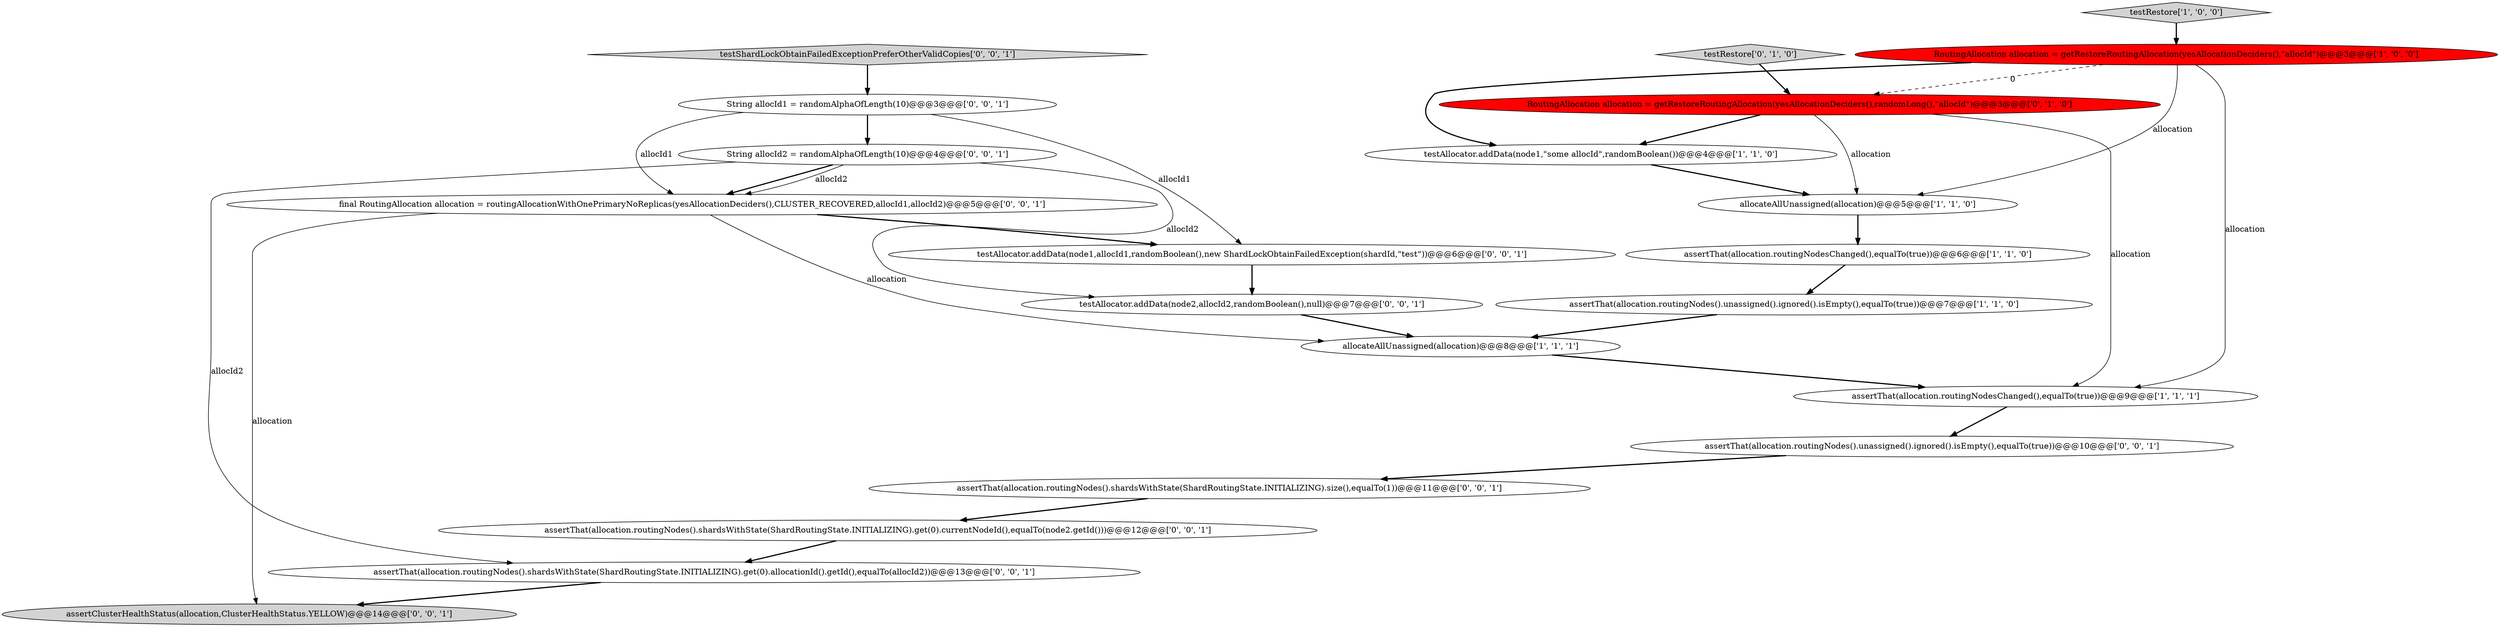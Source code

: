 digraph {
3 [style = filled, label = "RoutingAllocation allocation = getRestoreRoutingAllocation(yesAllocationDeciders(),\"allocId\")@@@3@@@['1', '0', '0']", fillcolor = red, shape = ellipse image = "AAA1AAABBB1BBB"];
20 [style = filled, label = "testShardLockObtainFailedExceptionPreferOtherValidCopies['0', '0', '1']", fillcolor = lightgray, shape = diamond image = "AAA0AAABBB3BBB"];
6 [style = filled, label = "assertThat(allocation.routingNodes().unassigned().ignored().isEmpty(),equalTo(true))@@@7@@@['1', '1', '0']", fillcolor = white, shape = ellipse image = "AAA0AAABBB1BBB"];
8 [style = filled, label = "testRestore['0', '1', '0']", fillcolor = lightgray, shape = diamond image = "AAA0AAABBB2BBB"];
9 [style = filled, label = "RoutingAllocation allocation = getRestoreRoutingAllocation(yesAllocationDeciders(),randomLong(),\"allocId\")@@@3@@@['0', '1', '0']", fillcolor = red, shape = ellipse image = "AAA1AAABBB2BBB"];
15 [style = filled, label = "assertClusterHealthStatus(allocation,ClusterHealthStatus.YELLOW)@@@14@@@['0', '0', '1']", fillcolor = lightgray, shape = ellipse image = "AAA0AAABBB3BBB"];
1 [style = filled, label = "assertThat(allocation.routingNodesChanged(),equalTo(true))@@@6@@@['1', '1', '0']", fillcolor = white, shape = ellipse image = "AAA0AAABBB1BBB"];
4 [style = filled, label = "assertThat(allocation.routingNodesChanged(),equalTo(true))@@@9@@@['1', '1', '1']", fillcolor = white, shape = ellipse image = "AAA0AAABBB1BBB"];
19 [style = filled, label = "assertThat(allocation.routingNodes().shardsWithState(ShardRoutingState.INITIALIZING).size(),equalTo(1))@@@11@@@['0', '0', '1']", fillcolor = white, shape = ellipse image = "AAA0AAABBB3BBB"];
13 [style = filled, label = "final RoutingAllocation allocation = routingAllocationWithOnePrimaryNoReplicas(yesAllocationDeciders(),CLUSTER_RECOVERED,allocId1,allocId2)@@@5@@@['0', '0', '1']", fillcolor = white, shape = ellipse image = "AAA0AAABBB3BBB"];
16 [style = filled, label = "assertThat(allocation.routingNodes().unassigned().ignored().isEmpty(),equalTo(true))@@@10@@@['0', '0', '1']", fillcolor = white, shape = ellipse image = "AAA0AAABBB3BBB"];
14 [style = filled, label = "testAllocator.addData(node2,allocId2,randomBoolean(),null)@@@7@@@['0', '0', '1']", fillcolor = white, shape = ellipse image = "AAA0AAABBB3BBB"];
11 [style = filled, label = "String allocId1 = randomAlphaOfLength(10)@@@3@@@['0', '0', '1']", fillcolor = white, shape = ellipse image = "AAA0AAABBB3BBB"];
2 [style = filled, label = "allocateAllUnassigned(allocation)@@@8@@@['1', '1', '1']", fillcolor = white, shape = ellipse image = "AAA0AAABBB1BBB"];
18 [style = filled, label = "testAllocator.addData(node1,allocId1,randomBoolean(),new ShardLockObtainFailedException(shardId,\"test\"))@@@6@@@['0', '0', '1']", fillcolor = white, shape = ellipse image = "AAA0AAABBB3BBB"];
7 [style = filled, label = "testRestore['1', '0', '0']", fillcolor = lightgray, shape = diamond image = "AAA0AAABBB1BBB"];
12 [style = filled, label = "assertThat(allocation.routingNodes().shardsWithState(ShardRoutingState.INITIALIZING).get(0).allocationId().getId(),equalTo(allocId2))@@@13@@@['0', '0', '1']", fillcolor = white, shape = ellipse image = "AAA0AAABBB3BBB"];
0 [style = filled, label = "allocateAllUnassigned(allocation)@@@5@@@['1', '1', '0']", fillcolor = white, shape = ellipse image = "AAA0AAABBB1BBB"];
10 [style = filled, label = "String allocId2 = randomAlphaOfLength(10)@@@4@@@['0', '0', '1']", fillcolor = white, shape = ellipse image = "AAA0AAABBB3BBB"];
5 [style = filled, label = "testAllocator.addData(node1,\"some allocId\",randomBoolean())@@@4@@@['1', '1', '0']", fillcolor = white, shape = ellipse image = "AAA0AAABBB1BBB"];
17 [style = filled, label = "assertThat(allocation.routingNodes().shardsWithState(ShardRoutingState.INITIALIZING).get(0).currentNodeId(),equalTo(node2.getId()))@@@12@@@['0', '0', '1']", fillcolor = white, shape = ellipse image = "AAA0AAABBB3BBB"];
3->0 [style = solid, label="allocation"];
10->14 [style = solid, label="allocId2"];
11->13 [style = solid, label="allocId1"];
12->15 [style = bold, label=""];
13->2 [style = solid, label="allocation"];
3->4 [style = solid, label="allocation"];
19->17 [style = bold, label=""];
16->19 [style = bold, label=""];
2->4 [style = bold, label=""];
7->3 [style = bold, label=""];
9->0 [style = solid, label="allocation"];
10->12 [style = solid, label="allocId2"];
6->2 [style = bold, label=""];
3->5 [style = bold, label=""];
17->12 [style = bold, label=""];
1->6 [style = bold, label=""];
5->0 [style = bold, label=""];
10->13 [style = bold, label=""];
3->9 [style = dashed, label="0"];
11->10 [style = bold, label=""];
11->18 [style = solid, label="allocId1"];
0->1 [style = bold, label=""];
8->9 [style = bold, label=""];
9->5 [style = bold, label=""];
14->2 [style = bold, label=""];
10->13 [style = solid, label="allocId2"];
18->14 [style = bold, label=""];
9->4 [style = solid, label="allocation"];
4->16 [style = bold, label=""];
13->18 [style = bold, label=""];
20->11 [style = bold, label=""];
13->15 [style = solid, label="allocation"];
}
